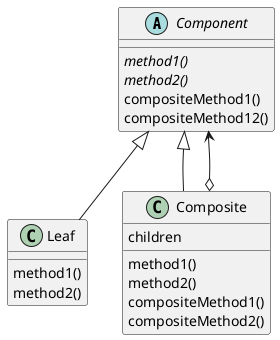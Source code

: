 @startuml

abstract class Component {
	{abstract} method1()
	{abstract} method2()
	compositeMethod1()
	compositeMethod12()
}

class Leaf {
	method1()
	method2()
}

class Composite {
	children
	method1()
	method2()
	compositeMethod1()
	compositeMethod2()
}

Component <|-- Leaf
Component <|-- Composite
Component <--o Composite

@enduml